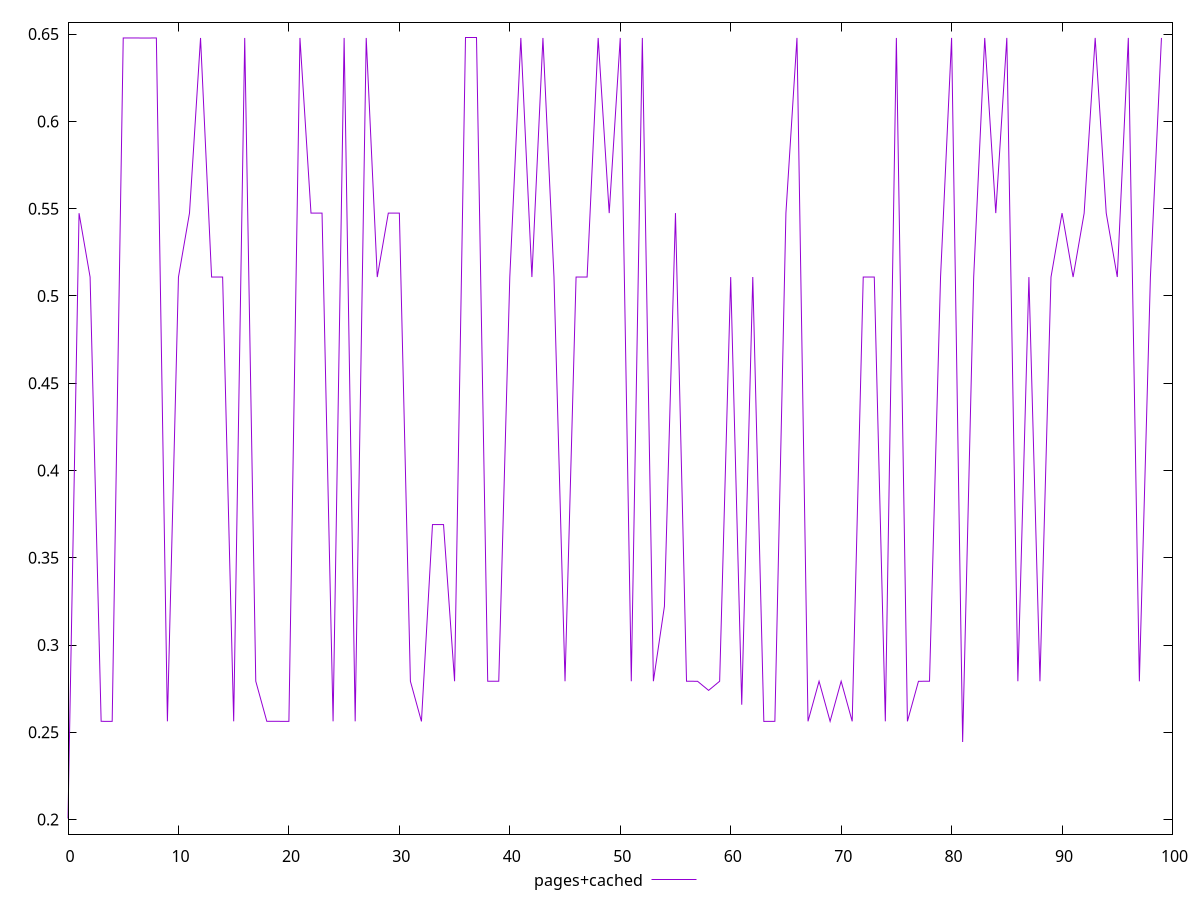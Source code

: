 $_pagesCached <<EOF
0.20062807120195092
0.5474051007420468
0.5108146716302604
0.2563048162301851
0.2562950259667988
0.6478121015288112
0.6478041207010639
0.6477420495620236
0.6478041207010639
0.25630151197070267
0.5107843128493638
0.5474797289216318
0.6478032339459794
0.5108405889204024
0.5108220764520992
0.2563048162301851
0.6478194912354696
0.2792899795373541
0.25631766656974647
0.25631069058395844
0.2562699402781269
0.6478194912354696
0.5474708254706987
0.5474661119272899
0.25630371480519626
0.6478194912354696
0.2562978406257559
0.6478121015288112
0.5108287408726042
0.5474797289216318
0.5474558993645264
0.2792823224708178
0.2562630880677941
0.36901136616103364
0.36902074152472114
0.2792746656309756
0.6478262898091901
0.6478262898091901
0.2792823224708178
0.27927923284149514
0.5108405889204024
0.6478121015288112
0.5108265193905918
0.6477952531822077
0.5108405889204024
0.2792722477286479
0.5108220764520992
0.5108405889204024
0.6478041207010639
0.5474731822549327
0.6478194912354696
0.27927587459061665
0.6478041207010639
0.2792823224708178
0.3222213739593626
0.547485751911919
0.2792899795373541
0.2792409513664286
0.2740307090181573
0.2792823224708178
0.5108151652821078
0.26581875835608554
0.5108405889204024
0.25626321042694084
0.2563048162301851
0.5474797289216318
0.6478262898091901
0.2563078757711227
0.27927923284149514
0.25631069058395844
0.2792899795373541
0.25630371480519626
0.5108546587915792
0.5108405889204024
0.25631069058395844
0.6478121015288112
0.2562979630029969
0.2792440405384208
0.2792823224708178
0.5108265193905918
0.647828950132018
0.2444711465903191
0.5108287408726042
0.6478041207010639
0.5474731822549327
0.6478262898091901
0.27927923284149514
0.5108220764520992
0.2792823224708178
0.5108168930668829
0.5474661119272899
0.5108149184561315
0.5473841539867796
0.6478194912354696
0.5474797289216318
0.5108546587915792
0.6478262898091901
0.2792409513664286
0.5108287408726042
0.6478194912354696
EOF
set key outside below
set terminal pngcairo
set output "report_00005_2020-11-02T22-26-11.212Z/cumulative-layout-shift/pages+cached//score.png"
set yrange [0.1916840536233496:0.6567729677106193]
plot $_pagesCached title "pages+cached" with line ,